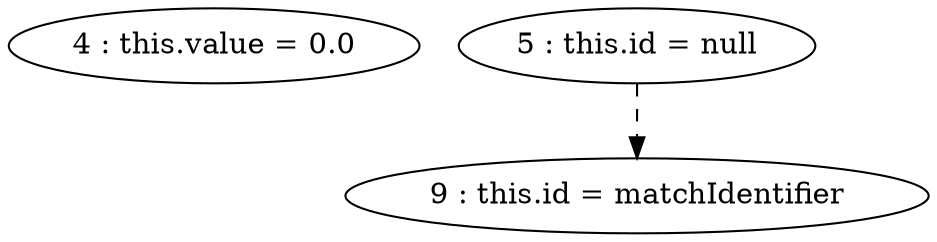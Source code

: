 digraph G {
"4 : this.value = 0.0"
"5 : this.id = null"
"5 : this.id = null" -> "9 : this.id = matchIdentifier" [style=dashed]
"9 : this.id = matchIdentifier"
}
